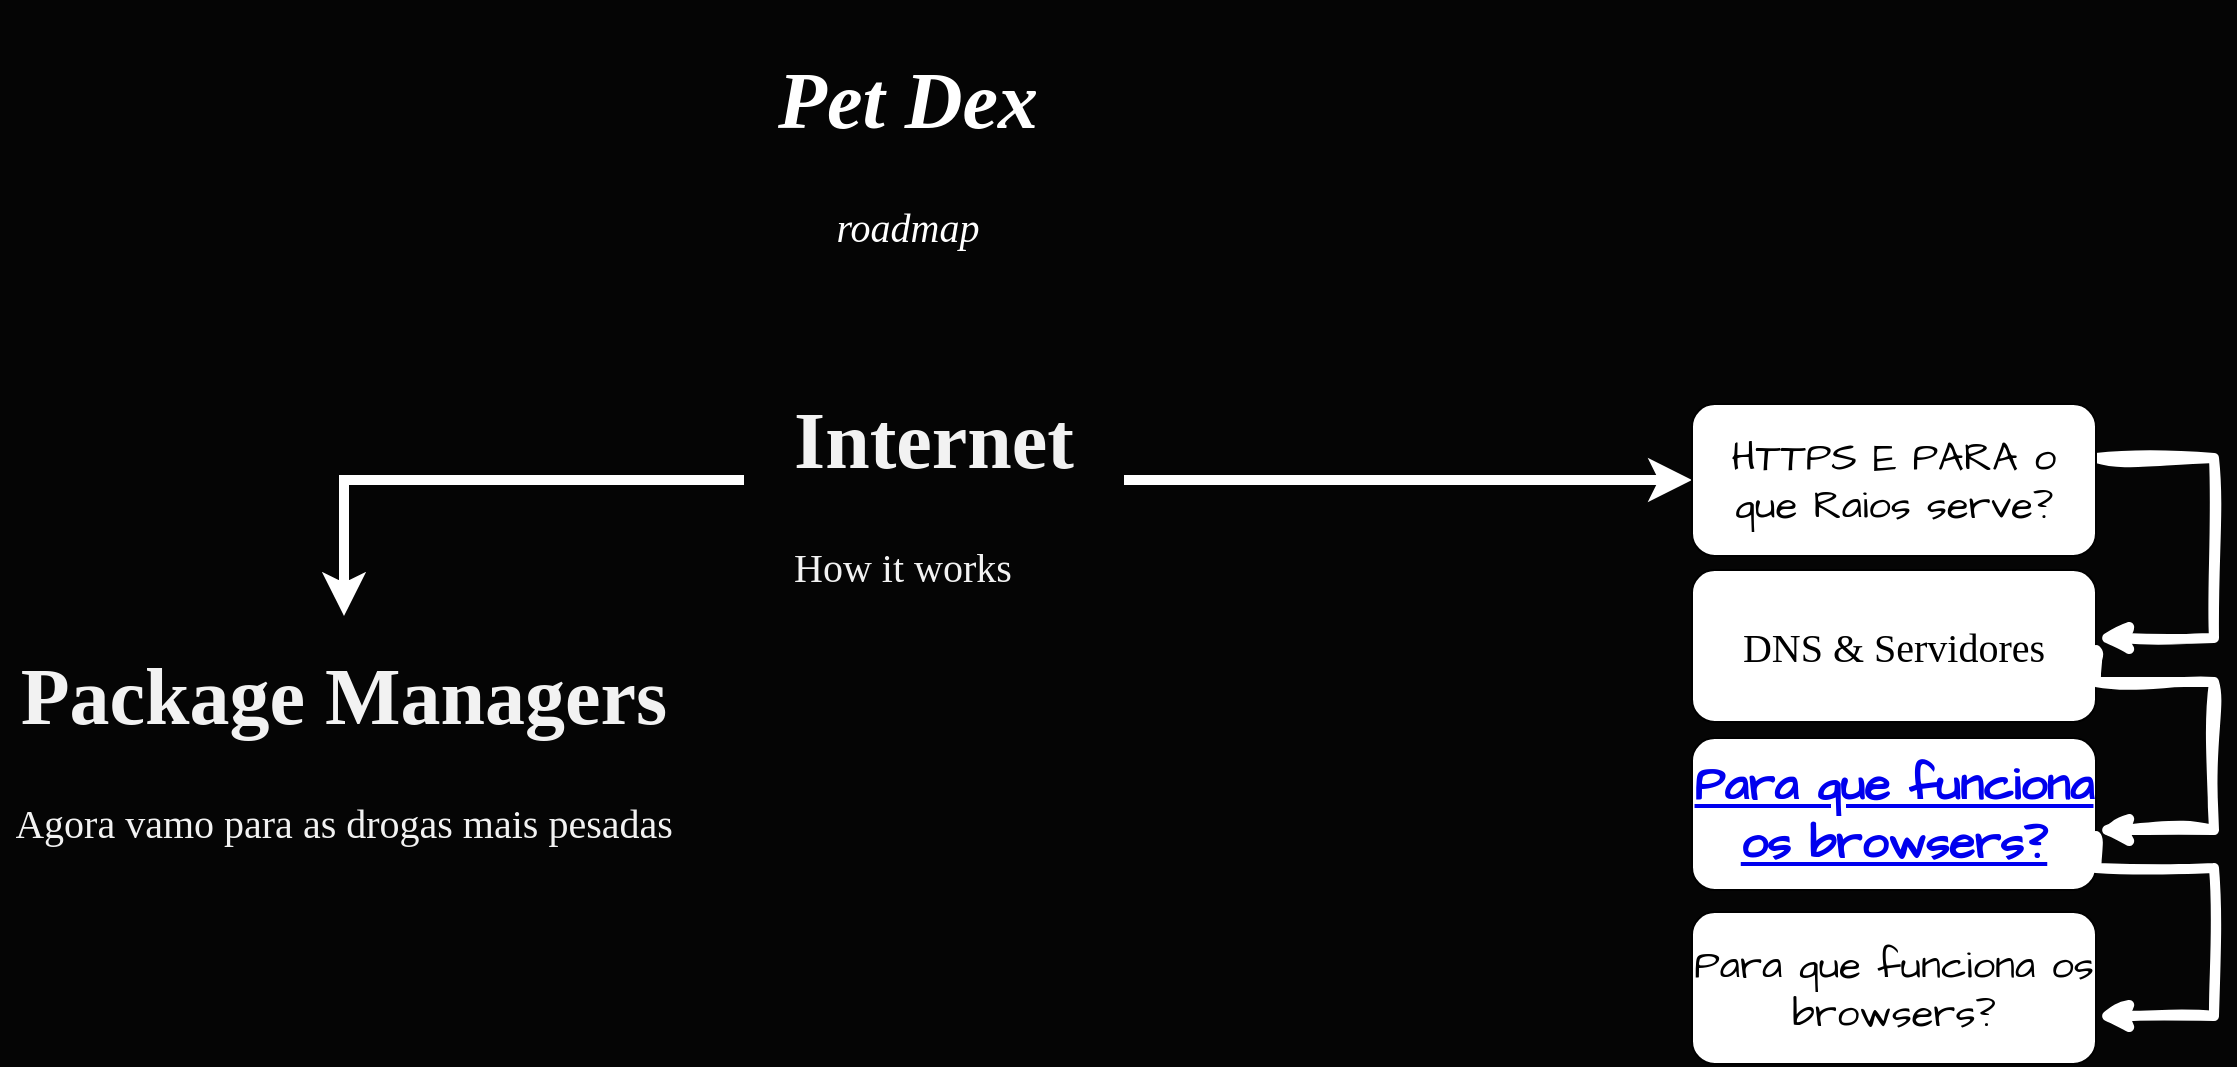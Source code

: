 <mxfile version="22.1.7" type="github">
  <diagram name="Page-1" id="f1b7ffb7-ca1e-a977-7cf5-a751b3c06c05">
    <mxGraphModel dx="2129" dy="5351" grid="1" gridSize="4" guides="1" tooltips="1" connect="1" arrows="1" fold="1" page="1" pageScale="1" pageWidth="1500" pageHeight="4069" background="#050505" math="0" shadow="0">
      <root>
        <mxCell id="0" />
        <mxCell id="1" parent="0" />
        <mxCell id="UndGTYys5fh_0Qe0Yp4m-62" value="&lt;h1&gt;Pet Dex&lt;/h1&gt;&lt;p&gt;roadmap&lt;/p&gt;" style="text;html=1;strokeColor=none;fillColor=none;spacing=5;spacingTop=-20;whiteSpace=wrap;overflow=hidden;rounded=0;fontSize=20;fontFamily=Times New Roman;fontColor=#FFFFFF;align=center;fontStyle=2" vertex="1" parent="1">
          <mxGeometry x="604" y="-4059" width="190" height="120" as="geometry" />
        </mxCell>
        <mxCell id="UndGTYys5fh_0Qe0Yp4m-68" style="edgeStyle=orthogonalEdgeStyle;rounded=0;hachureGap=4;orthogonalLoop=1;jettySize=auto;html=1;fontFamily=Architects Daughter;fontSource=https%3A%2F%2Ffonts.googleapis.com%2Fcss%3Ffamily%3DArchitects%2BDaughter;fontSize=16;strokeWidth=5;strokeColor=#FFFFFF;" edge="1" parent="1" source="UndGTYys5fh_0Qe0Yp4m-63" target="UndGTYys5fh_0Qe0Yp4m-65">
          <mxGeometry relative="1" as="geometry" />
        </mxCell>
        <mxCell id="UndGTYys5fh_0Qe0Yp4m-79" style="edgeStyle=orthogonalEdgeStyle;rounded=0;hachureGap=4;orthogonalLoop=1;jettySize=auto;html=1;fontFamily=Architects Daughter;fontSource=https%3A%2F%2Ffonts.googleapis.com%2Fcss%3Ffamily%3DArchitects%2BDaughter;fontSize=16;strokeColor=#FFFFFF;strokeWidth=5;" edge="1" parent="1" source="UndGTYys5fh_0Qe0Yp4m-63" target="UndGTYys5fh_0Qe0Yp4m-78">
          <mxGeometry relative="1" as="geometry" />
        </mxCell>
        <mxCell id="UndGTYys5fh_0Qe0Yp4m-63" value="&lt;h1&gt;Internet&lt;/h1&gt;&lt;div style=&quot;text-align: left;&quot;&gt;How it works&lt;/div&gt;" style="text;html=1;strokeColor=none;fillColor=none;spacing=5;spacingTop=-20;overflow=hidden;rounded=0;fontSize=20;fontFamily=Times New Roman;fontColor=#F2F2F2;fontStyle=0;align=center;" vertex="1" parent="1">
          <mxGeometry x="617" y="-3889" width="190" height="120" as="geometry" />
        </mxCell>
        <mxCell id="UndGTYys5fh_0Qe0Yp4m-70" style="edgeStyle=orthogonalEdgeStyle;rounded=0;sketch=1;hachureGap=4;jiggle=2;curveFitting=1;orthogonalLoop=1;jettySize=auto;html=1;entryX=1;entryY=0.5;entryDx=0;entryDy=0;fontFamily=Architects Daughter;fontSource=https%3A%2F%2Ffonts.googleapis.com%2Fcss%3Ffamily%3DArchitects%2BDaughter;fontSize=16;strokeWidth=5;strokeColor=#FFFFFF;" edge="1" parent="1">
          <mxGeometry relative="1" as="geometry">
            <mxPoint x="1293" y="-3840" as="sourcePoint" />
            <mxPoint x="1293" y="-3750" as="targetPoint" />
            <Array as="points">
              <mxPoint x="1352" y="-3840" />
              <mxPoint x="1352" y="-3750" />
            </Array>
          </mxGeometry>
        </mxCell>
        <UserObject label="HTTPS E PARA o que Raios serve?" tooltip="shbvadhbiawsdehfdfhjnsljkfjasdl" id="UndGTYys5fh_0Qe0Yp4m-65">
          <mxCell style="html=1;whiteSpace=wrap;hachureGap=4;fontFamily=Architects Daughter;fontSource=https%3A%2F%2Ffonts.googleapis.com%2Fcss%3Ffamily%3DArchitects%2BDaughter;fontSize=20;rounded=1;" vertex="1" parent="1">
            <mxGeometry x="1091" y="-3867" width="202" height="76" as="geometry" />
          </mxCell>
        </UserObject>
        <UserObject label="DNS &amp;amp; Servidores" tooltip="shbvadhbiawsdehfdfhjnsljkfjasdl" id="UndGTYys5fh_0Qe0Yp4m-69">
          <mxCell style="html=1;whiteSpace=wrap;hachureGap=4;fontFamily=Times New Roman;fontSize=20;rounded=1;" vertex="1" parent="1">
            <mxGeometry x="1091" y="-3784" width="202" height="76" as="geometry" />
          </mxCell>
        </UserObject>
        <UserObject label="&lt;h3&gt;&lt;a href=&quot;https://www.drawio.com/doc/faq/custom-links&quot;&gt;Para que funciona os browsers?&lt;/a&gt;&lt;/h3&gt;" tooltip="shbvadhbiawsdehfdfhjnsljkfjasdl" id="UndGTYys5fh_0Qe0Yp4m-71">
          <mxCell style="html=1;whiteSpace=wrap;hachureGap=4;fontFamily=Architects Daughter;fontSource=https%3A%2F%2Ffonts.googleapis.com%2Fcss%3Ffamily%3DArchitects%2BDaughter;fontSize=20;rounded=1;" vertex="1" parent="1">
            <mxGeometry x="1091" y="-3700" width="202" height="76" as="geometry" />
          </mxCell>
        </UserObject>
        <mxCell id="UndGTYys5fh_0Qe0Yp4m-72" style="edgeStyle=orthogonalEdgeStyle;rounded=0;sketch=1;hachureGap=4;jiggle=2;curveFitting=1;orthogonalLoop=1;jettySize=auto;html=1;entryX=1;entryY=0.5;entryDx=0;entryDy=0;fontFamily=Architects Daughter;fontSource=https%3A%2F%2Ffonts.googleapis.com%2Fcss%3Ffamily%3DArchitects%2BDaughter;fontSize=16;strokeWidth=5;strokeColor=#FFFFFF;" edge="1" parent="1">
          <mxGeometry relative="1" as="geometry">
            <mxPoint x="1293" y="-3744" as="sourcePoint" />
            <mxPoint x="1293" y="-3654" as="targetPoint" />
            <Array as="points">
              <mxPoint x="1293" y="-3728" />
              <mxPoint x="1352" y="-3728" />
              <mxPoint x="1352" y="-3654" />
            </Array>
          </mxGeometry>
        </mxCell>
        <mxCell id="UndGTYys5fh_0Qe0Yp4m-73" style="edgeStyle=orthogonalEdgeStyle;rounded=0;sketch=1;hachureGap=4;jiggle=2;curveFitting=1;orthogonalLoop=1;jettySize=auto;html=1;entryX=1;entryY=0.5;entryDx=0;entryDy=0;fontFamily=Architects Daughter;fontSource=https%3A%2F%2Ffonts.googleapis.com%2Fcss%3Ffamily%3DArchitects%2BDaughter;fontSize=16;strokeWidth=5;strokeColor=#FFFFFF;" edge="1" parent="1">
          <mxGeometry relative="1" as="geometry">
            <mxPoint x="1293" y="-3651" as="sourcePoint" />
            <mxPoint x="1293" y="-3561" as="targetPoint" />
            <Array as="points">
              <mxPoint x="1293" y="-3635" />
              <mxPoint x="1352" y="-3635" />
              <mxPoint x="1352" y="-3561" />
            </Array>
          </mxGeometry>
        </mxCell>
        <UserObject label="Para que funciona os browsers?" tooltip="shbvadhbiawsdehfdfhjnsljkfjasdl" id="UndGTYys5fh_0Qe0Yp4m-74">
          <mxCell style="html=1;whiteSpace=wrap;hachureGap=4;fontFamily=Architects Daughter;fontSource=https%3A%2F%2Ffonts.googleapis.com%2Fcss%3Ffamily%3DArchitects%2BDaughter;fontSize=20;rounded=1;" vertex="1" parent="1">
            <mxGeometry x="1091" y="-3613" width="202" height="76" as="geometry" />
          </mxCell>
        </UserObject>
        <mxCell id="UndGTYys5fh_0Qe0Yp4m-78" value="&lt;h1&gt;Package Managers&lt;/h1&gt;&lt;div style=&quot;text-align: left;&quot;&gt;Agora vamo para as drogas mais pesadas&lt;/div&gt;" style="text;html=1;strokeColor=none;fillColor=none;spacing=5;spacingTop=-20;overflow=hidden;rounded=0;fontSize=20;fontFamily=Times New Roman;fontColor=#F2F2F2;fontStyle=0;align=center;" vertex="1" parent="1">
          <mxGeometry x="245" y="-3761" width="344" height="120" as="geometry" />
        </mxCell>
      </root>
    </mxGraphModel>
  </diagram>
</mxfile>
